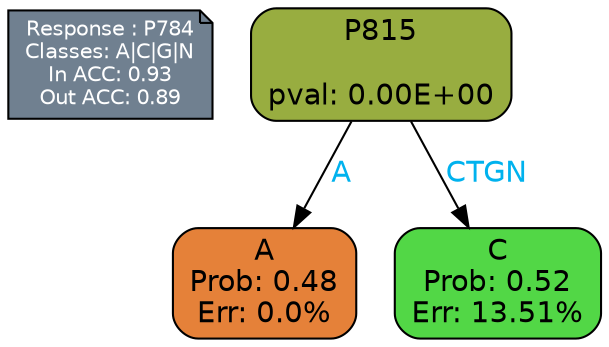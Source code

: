 digraph Tree {
node [shape=box, style="filled, rounded", color="black", fontname=helvetica] ;
graph [ranksep=equally, splines=polylines, bgcolor=transparent, dpi=600] ;
edge [fontname=helvetica] ;
LEGEND [label="Response : P784
Classes: A|C|G|N
In ACC: 0.93
Out ACC: 0.89
",shape=note,align=left,style=filled,fillcolor="slategray",fontcolor="white",fontsize=10];1 [label="P815

pval: 0.00E+00", fillcolor="#98ad40"] ;
2 [label="A
Prob: 0.48
Err: 0.0%", fillcolor="#e58139"] ;
3 [label="C
Prob: 0.52
Err: 13.51%", fillcolor="#52d746"] ;
1 -> 2 [label="A",fontcolor=deepskyblue2] ;
1 -> 3 [label="CTGN",fontcolor=deepskyblue2] ;
{rank = same; 2;3;}{rank = same; LEGEND;1;}}